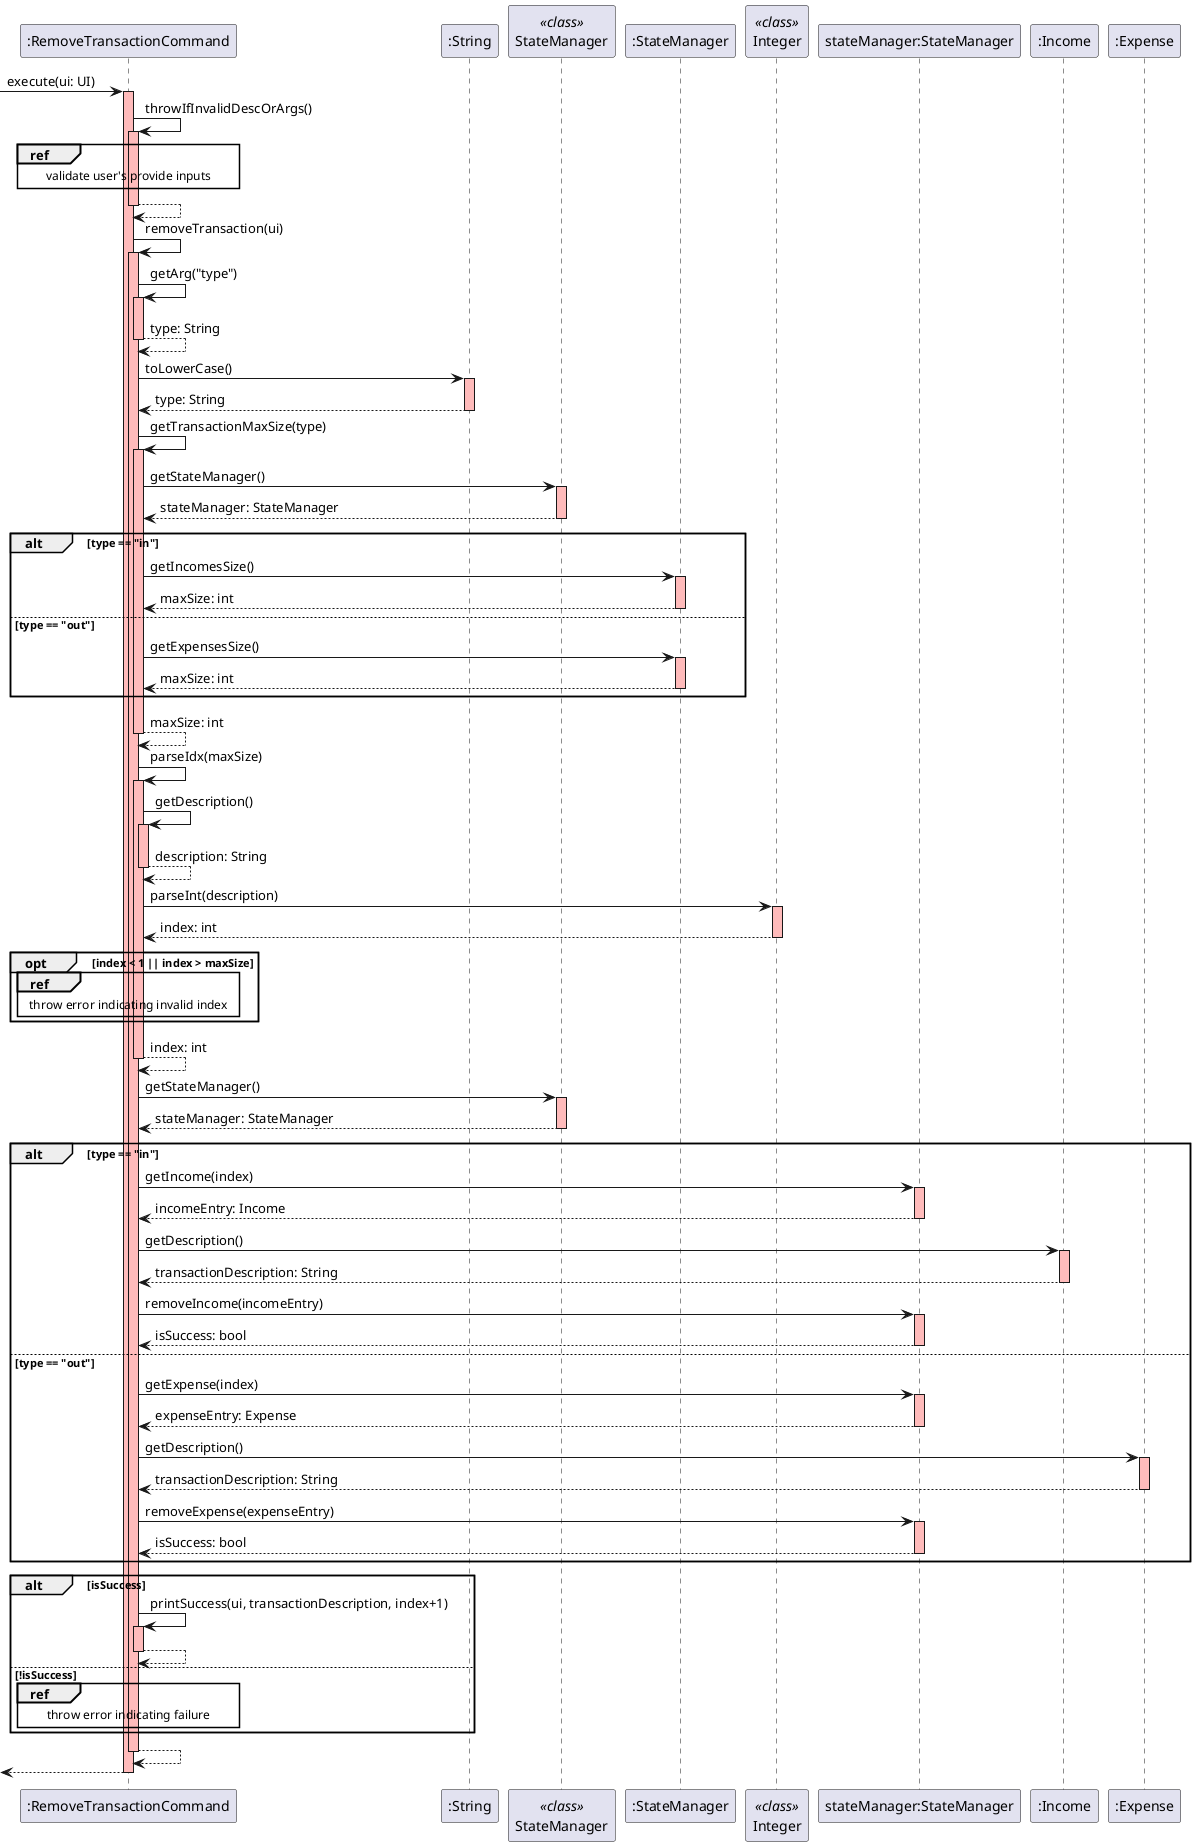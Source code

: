 @startuml
-> ":RemoveTransactionCommand": execute(ui: UI)
activate ":RemoveTransactionCommand" #FFBBBB

":RemoveTransactionCommand" -> ":RemoveTransactionCommand": throwIfInvalidDescOrArgs()
activate ":RemoveTransactionCommand" #FFBBBB
ref over ":RemoveTransactionCommand": validate user's provide inputs
":RemoveTransactionCommand" --> ":RemoveTransactionCommand"
deactivate

":RemoveTransactionCommand" -> ":RemoveTransactionCommand": removeTransaction(ui)
activate ":RemoveTransactionCommand" #FFBBBB
":RemoveTransactionCommand" -> ":RemoveTransactionCommand": getArg("type")
activate ":RemoveTransactionCommand" #FFBBBB
":RemoveTransactionCommand" --> ":RemoveTransactionCommand": type: String
deactivate
":RemoveTransactionCommand" -> ":String": toLowerCase()
activate ":String" #FFBBBB
":String" --> ":RemoveTransactionCommand": type: String
deactivate

":RemoveTransactionCommand" -> ":RemoveTransactionCommand": getTransactionMaxSize(type)
activate ":RemoveTransactionCommand" #FFBBBB
participant StateManager <<class>>
":RemoveTransactionCommand" -> "StateManager": getStateManager()
activate "StateManager" #FFBBBB
"StateManager" --> ":RemoveTransactionCommand": stateManager: StateManager
deactivate
alt type == "in"
    ":RemoveTransactionCommand" -> ":StateManager": getIncomesSize()
    activate ":StateManager" #FFBBBB
    ":StateManager" --> ":RemoveTransactionCommand": maxSize: int
    deactivate
else type == "out"
    ":RemoveTransactionCommand" -> ":StateManager": getExpensesSize()
    activate ":StateManager" #FFBBBB
    ":StateManager" --> ":RemoveTransactionCommand": maxSize: int
    deactivate
end
":RemoveTransactionCommand" --> ":RemoveTransactionCommand": maxSize: int
deactivate

":RemoveTransactionCommand" -> ":RemoveTransactionCommand": parseIdx(maxSize)
activate ":RemoveTransactionCommand" #FFBBBB
participant Integer <<class>>
":RemoveTransactionCommand" -> ":RemoveTransactionCommand": getDescription()
activate ":RemoveTransactionCommand" #FFBBBB
":RemoveTransactionCommand" --> ":RemoveTransactionCommand": description: String
deactivate
":RemoveTransactionCommand" -> "Integer": parseInt(description)
activate "Integer" #FFBBBB
"Integer" --> ":RemoveTransactionCommand": index: int
deactivate
opt index < 1 || index > maxSize
    ref over ":RemoveTransactionCommand": throw error indicating invalid index
end
":RemoveTransactionCommand" --> ":RemoveTransactionCommand": index: int
deactivate

":RemoveTransactionCommand" -> "StateManager": getStateManager()
activate "StateManager" #FFBBBB
"StateManager" --> ":RemoveTransactionCommand": stateManager: StateManager
deactivate

alt type == "in"
    ":RemoveTransactionCommand" -> "stateManager:StateManager": getIncome(index)
    activate "stateManager:StateManager" #FFBBBB
    "stateManager:StateManager" --> ":RemoveTransactionCommand": incomeEntry: Income
    deactivate
    ":RemoveTransactionCommand" -> ":Income": getDescription()
    activate ":Income" #FFBBBB
    ":Income" --> ":RemoveTransactionCommand": transactionDescription: String
    deactivate
    ":RemoveTransactionCommand" -> "stateManager:StateManager": removeIncome(incomeEntry)
    activate "stateManager:StateManager" #FFBBBB
    "stateManager:StateManager" --> ":RemoveTransactionCommand": isSuccess: bool
    deactivate
else type == "out"
    ":RemoveTransactionCommand" -> "stateManager:StateManager": getExpense(index)
    activate "stateManager:StateManager" #FFBBBB
    "stateManager:StateManager" --> ":RemoveTransactionCommand": expenseEntry: Expense
    deactivate
    ":RemoveTransactionCommand" -> ":Expense": getDescription()
    activate ":Expense" #FFBBBB
    ":Expense" --> ":RemoveTransactionCommand": transactionDescription: String
    deactivate
    ":RemoveTransactionCommand" -> "stateManager:StateManager": removeExpense(expenseEntry)
    activate "stateManager:StateManager" #FFBBBB
    "stateManager:StateManager" --> ":RemoveTransactionCommand": isSuccess: bool
    deactivate
end

alt isSuccess
    ":RemoveTransactionCommand" -> ":RemoveTransactionCommand": printSuccess(ui, transactionDescription, index+1)
    activate ":RemoveTransactionCommand" #FFBBBB
    ":RemoveTransactionCommand" --> ":RemoveTransactionCommand"
    deactivate
else !isSuccess
    ref over ":RemoveTransactionCommand": throw error indicating failure
end

":RemoveTransactionCommand" --> ":RemoveTransactionCommand"
deactivate

<-- ":RemoveTransactionCommand"
deactivate
@enduml